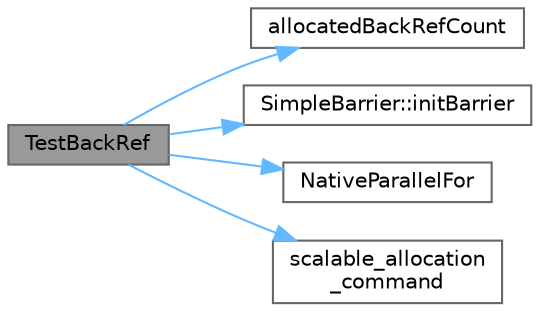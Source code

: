 digraph "TestBackRef"
{
 // LATEX_PDF_SIZE
  bgcolor="transparent";
  edge [fontname=Helvetica,fontsize=10,labelfontname=Helvetica,labelfontsize=10];
  node [fontname=Helvetica,fontsize=10,shape=box,height=0.2,width=0.4];
  rankdir="LR";
  Node1 [id="Node000001",label="TestBackRef",height=0.2,width=0.4,color="gray40", fillcolor="grey60", style="filled", fontcolor="black",tooltip=" "];
  Node1 -> Node2 [id="edge1_Node000001_Node000002",color="steelblue1",style="solid",tooltip=" "];
  Node2 [id="Node000002",label="allocatedBackRefCount",height=0.2,width=0.4,color="grey40", fillcolor="white", style="filled",URL="$test__malloc__whitebox_8cpp.html#af88b0b3781d8d1671cabcca4c7fb5679",tooltip=" "];
  Node1 -> Node3 [id="edge2_Node000001_Node000003",color="steelblue1",style="solid",tooltip=" "];
  Node3 [id="Node000003",label="SimpleBarrier::initBarrier",height=0.2,width=0.4,color="grey40", fillcolor="white", style="filled",URL="$class_simple_barrier.html#a67c451d2b5d68f4254bf5b5c3018c68d",tooltip=" "];
  Node1 -> Node4 [id="edge3_Node000001_Node000004",color="steelblue1",style="solid",tooltip=" "];
  Node4 [id="Node000004",label="NativeParallelFor",height=0.2,width=0.4,color="grey40", fillcolor="white", style="filled",URL="$harness_8h.html#ad5b2c9cf4e169014b7919debb3c91d45",tooltip="Execute body(i) in parallel for i in the interval [0,n)."];
  Node1 -> Node5 [id="edge4_Node000001_Node000005",color="steelblue1",style="solid",tooltip=" "];
  Node5 [id="Node000005",label="scalable_allocation\l_command",height=0.2,width=0.4,color="grey40", fillcolor="white", style="filled",URL="$group__memory__allocation.html#gabe5acd876b4d89bf89787c4e779c2518",tooltip=" "];
}

